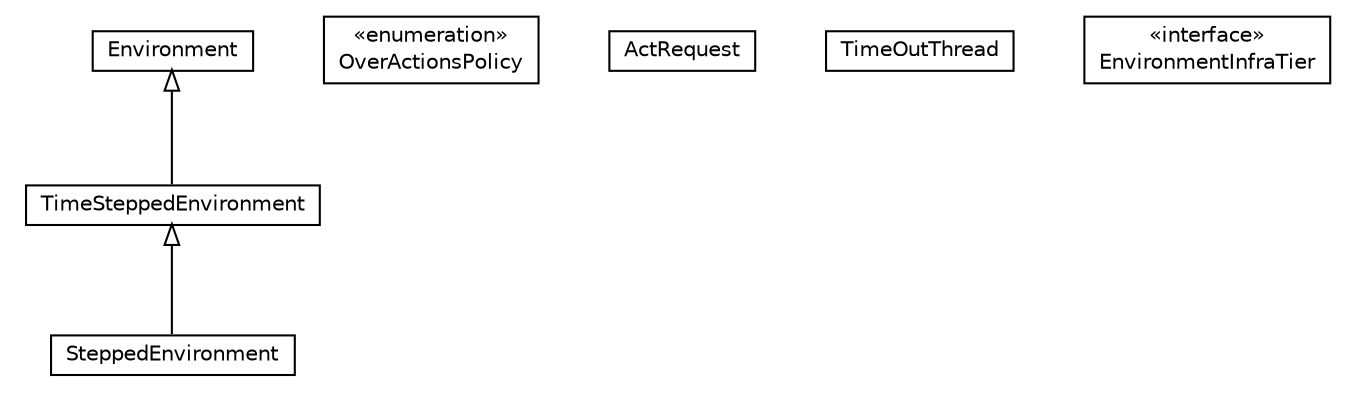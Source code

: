 #!/usr/local/bin/dot
#
# Class diagram 
# Generated by UMLGraph version R5_6 (http://www.umlgraph.org/)
#

digraph G {
	edge [fontname="Helvetica",fontsize=10,labelfontname="Helvetica",labelfontsize=10];
	node [fontname="Helvetica",fontsize=10,shape=plaintext];
	nodesep=0.25;
	ranksep=0.5;
	// jason.environment.TimeSteppedEnvironment
	c2652 [label=<<table title="jason.environment.TimeSteppedEnvironment" border="0" cellborder="1" cellspacing="0" cellpadding="2" port="p" href="./TimeSteppedEnvironment.html">
		<tr><td><table border="0" cellspacing="0" cellpadding="1">
<tr><td align="center" balign="center"> TimeSteppedEnvironment </td></tr>
		</table></td></tr>
		</table>>, URL="./TimeSteppedEnvironment.html", fontname="Helvetica", fontcolor="black", fontsize=10.0];
	// jason.environment.TimeSteppedEnvironment.OverActionsPolicy
	c2653 [label=<<table title="jason.environment.TimeSteppedEnvironment.OverActionsPolicy" border="0" cellborder="1" cellspacing="0" cellpadding="2" port="p" href="./TimeSteppedEnvironment.OverActionsPolicy.html">
		<tr><td><table border="0" cellspacing="0" cellpadding="1">
<tr><td align="center" balign="center"> &#171;enumeration&#187; </td></tr>
<tr><td align="center" balign="center"> OverActionsPolicy </td></tr>
		</table></td></tr>
		</table>>, URL="./TimeSteppedEnvironment.OverActionsPolicy.html", fontname="Helvetica", fontcolor="black", fontsize=10.0];
	// jason.environment.TimeSteppedEnvironment.ActRequest
	c2654 [label=<<table title="jason.environment.TimeSteppedEnvironment.ActRequest" border="0" cellborder="1" cellspacing="0" cellpadding="2" port="p" href="./TimeSteppedEnvironment.ActRequest.html">
		<tr><td><table border="0" cellspacing="0" cellpadding="1">
<tr><td align="center" balign="center"> ActRequest </td></tr>
		</table></td></tr>
		</table>>, URL="./TimeSteppedEnvironment.ActRequest.html", fontname="Helvetica", fontcolor="black", fontsize=10.0];
	// jason.environment.TimeSteppedEnvironment.TimeOutThread
	c2655 [label=<<table title="jason.environment.TimeSteppedEnvironment.TimeOutThread" border="0" cellborder="1" cellspacing="0" cellpadding="2" port="p" href="./TimeSteppedEnvironment.TimeOutThread.html">
		<tr><td><table border="0" cellspacing="0" cellpadding="1">
<tr><td align="center" balign="center"> TimeOutThread </td></tr>
		</table></td></tr>
		</table>>, URL="./TimeSteppedEnvironment.TimeOutThread.html", fontname="Helvetica", fontcolor="black", fontsize=10.0];
	// jason.environment.SteppedEnvironment
	c2656 [label=<<table title="jason.environment.SteppedEnvironment" border="0" cellborder="1" cellspacing="0" cellpadding="2" port="p" href="./SteppedEnvironment.html">
		<tr><td><table border="0" cellspacing="0" cellpadding="1">
<tr><td align="center" balign="center"> SteppedEnvironment </td></tr>
		</table></td></tr>
		</table>>, URL="./SteppedEnvironment.html", fontname="Helvetica", fontcolor="black", fontsize=10.0];
	// jason.environment.EnvironmentInfraTier
	c2657 [label=<<table title="jason.environment.EnvironmentInfraTier" border="0" cellborder="1" cellspacing="0" cellpadding="2" port="p" href="./EnvironmentInfraTier.html">
		<tr><td><table border="0" cellspacing="0" cellpadding="1">
<tr><td align="center" balign="center"> &#171;interface&#187; </td></tr>
<tr><td align="center" balign="center"> EnvironmentInfraTier </td></tr>
		</table></td></tr>
		</table>>, URL="./EnvironmentInfraTier.html", fontname="Helvetica", fontcolor="black", fontsize=10.0];
	// jason.environment.Environment
	c2658 [label=<<table title="jason.environment.Environment" border="0" cellborder="1" cellspacing="0" cellpadding="2" port="p" href="./Environment.html">
		<tr><td><table border="0" cellspacing="0" cellpadding="1">
<tr><td align="center" balign="center"> Environment </td></tr>
		</table></td></tr>
		</table>>, URL="./Environment.html", fontname="Helvetica", fontcolor="black", fontsize=10.0];
	//jason.environment.TimeSteppedEnvironment extends jason.environment.Environment
	c2658:p -> c2652:p [dir=back,arrowtail=empty];
	//jason.environment.SteppedEnvironment extends jason.environment.TimeSteppedEnvironment
	c2652:p -> c2656:p [dir=back,arrowtail=empty];
}

